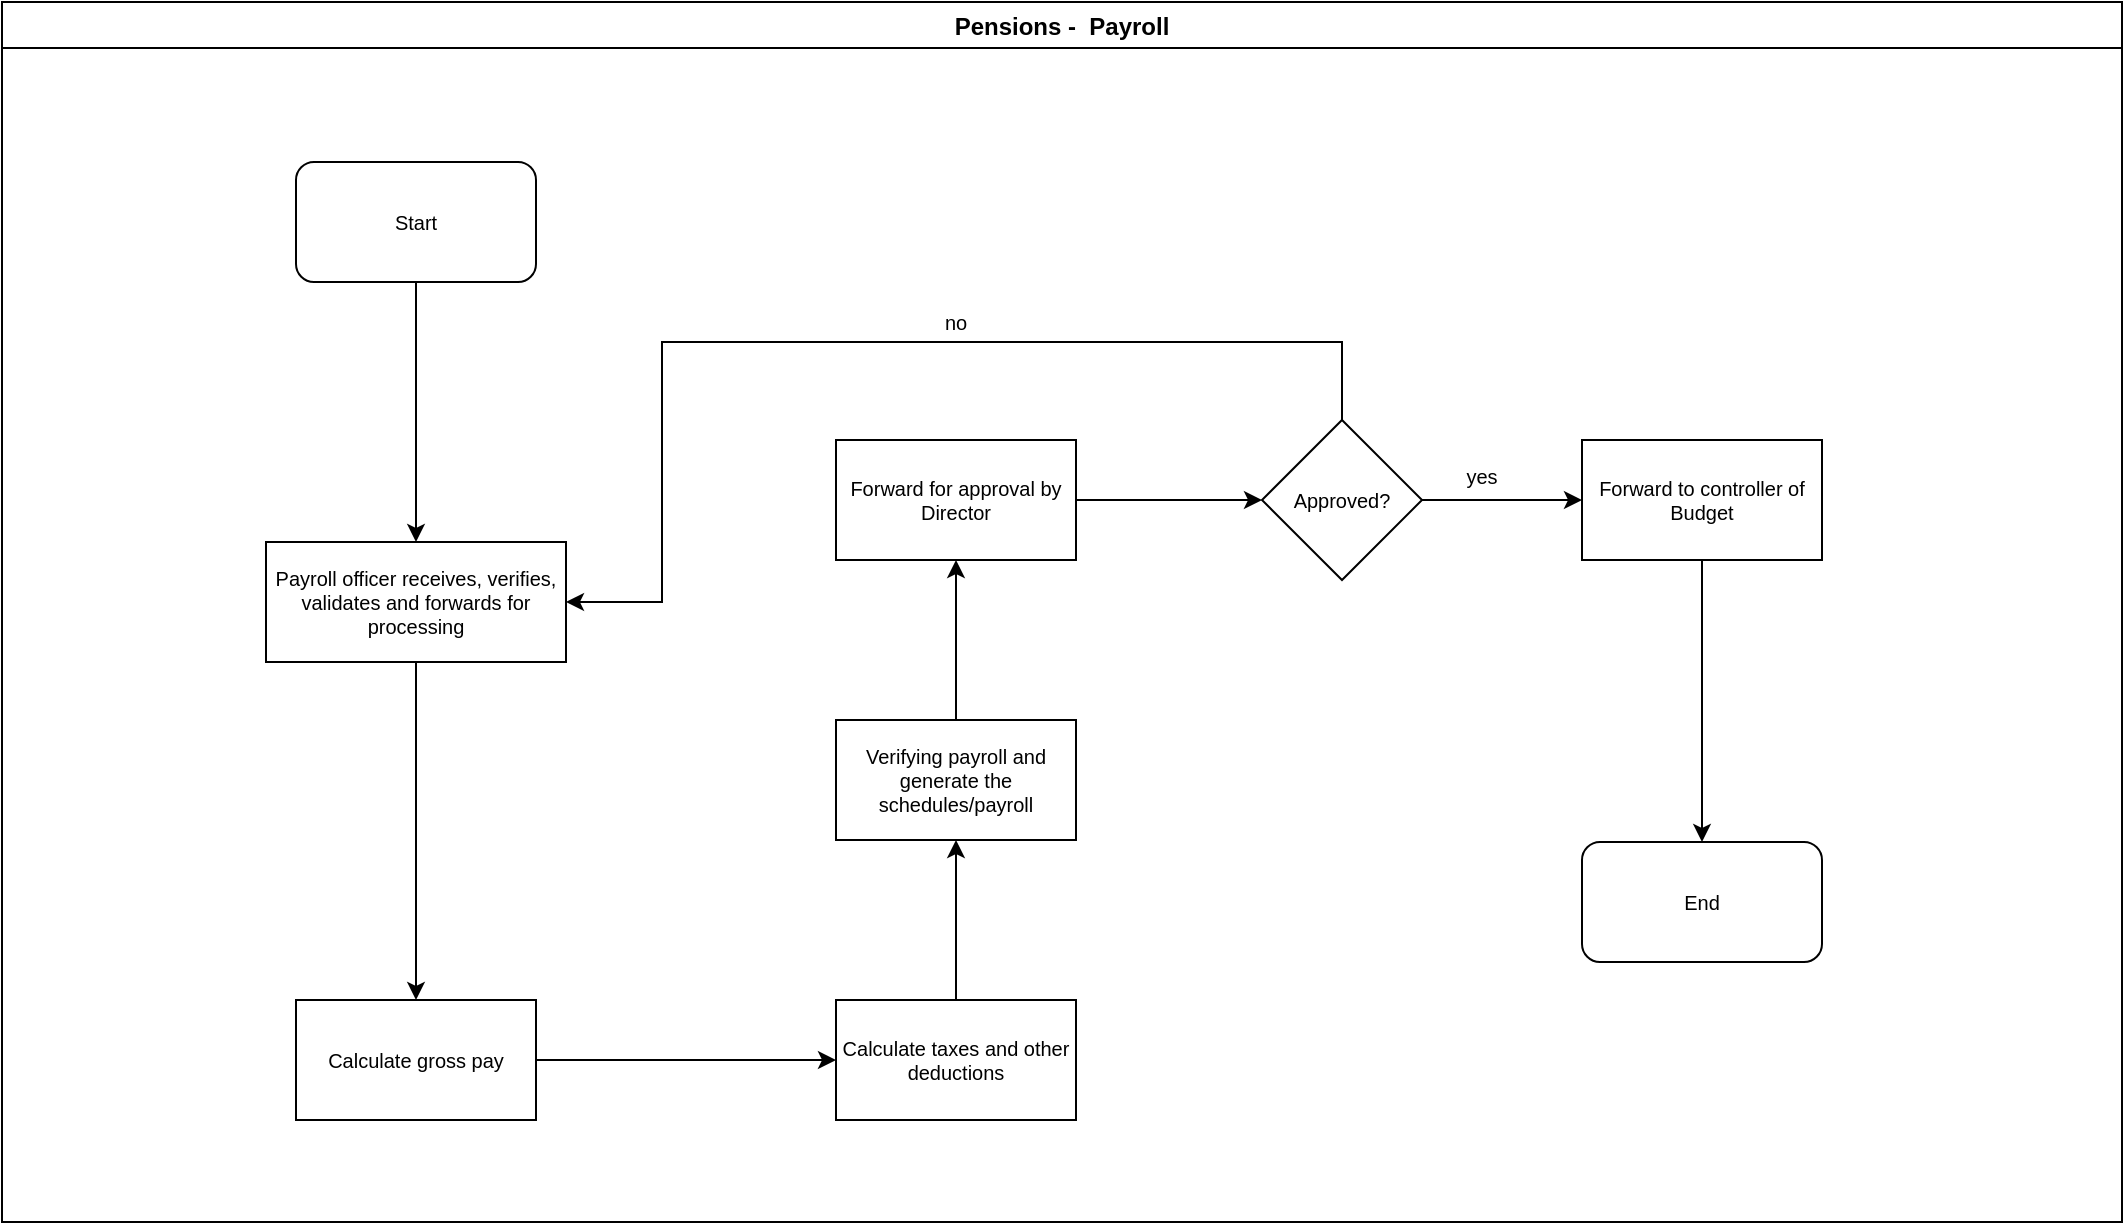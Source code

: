 <mxfile version="13.6.9" type="github">
  <diagram id="auMTKPqx2dahS01j6FM4" name="Page-1">
    <mxGraphModel dx="910" dy="487" grid="1" gridSize="10" guides="1" tooltips="1" connect="1" arrows="1" fold="1" page="1" pageScale="1" pageWidth="1169" pageHeight="827" math="0" shadow="0">
      <root>
        <mxCell id="0" />
        <mxCell id="1" parent="0" />
        <mxCell id="HwDCLhzgYCd7f9K3PAqx-1" value="Pensions -  Payroll" style="swimlane;" parent="1" vertex="1">
          <mxGeometry x="40" y="30" width="1060" height="610" as="geometry" />
        </mxCell>
        <mxCell id="HwDCLhzgYCd7f9K3PAqx-2" value="Start" style="rounded=1;whiteSpace=wrap;html=1;fontSize=10;" parent="HwDCLhzgYCd7f9K3PAqx-1" vertex="1">
          <mxGeometry x="147" y="80" width="120" height="60" as="geometry" />
        </mxCell>
        <mxCell id="HwDCLhzgYCd7f9K3PAqx-4" value="Payroll officer receives, verifies, validates and forwards for processing" style="rounded=0;whiteSpace=wrap;html=1;fontSize=10;" parent="HwDCLhzgYCd7f9K3PAqx-1" vertex="1">
          <mxGeometry x="132" y="270" width="150" height="60" as="geometry" />
        </mxCell>
        <mxCell id="HwDCLhzgYCd7f9K3PAqx-6" value="" style="edgeStyle=orthogonalEdgeStyle;rounded=0;orthogonalLoop=1;jettySize=auto;html=1;fontSize=10;entryX=0.5;entryY=0;entryDx=0;entryDy=0;" parent="HwDCLhzgYCd7f9K3PAqx-1" source="HwDCLhzgYCd7f9K3PAqx-2" target="HwDCLhzgYCd7f9K3PAqx-4" edge="1">
          <mxGeometry relative="1" as="geometry">
            <mxPoint x="207" y="220" as="targetPoint" />
          </mxGeometry>
        </mxCell>
        <mxCell id="HwDCLhzgYCd7f9K3PAqx-11" value="Calculate taxes and other deductions" style="whiteSpace=wrap;html=1;rounded=0;fontSize=10;" parent="HwDCLhzgYCd7f9K3PAqx-1" vertex="1">
          <mxGeometry x="417" y="499" width="120" height="60" as="geometry" />
        </mxCell>
        <mxCell id="HwDCLhzgYCd7f9K3PAqx-17" value="End" style="rounded=1;whiteSpace=wrap;html=1;fontSize=10;" parent="HwDCLhzgYCd7f9K3PAqx-1" vertex="1">
          <mxGeometry x="790" y="420" width="120" height="60" as="geometry" />
        </mxCell>
        <mxCell id="UyeSGtXwMTFWcHrUHL4v-1" value="Approved?" style="rhombus;whiteSpace=wrap;html=1;fontSize=10;" vertex="1" parent="HwDCLhzgYCd7f9K3PAqx-1">
          <mxGeometry x="630" y="209" width="80" height="80" as="geometry" />
        </mxCell>
        <mxCell id="UyeSGtXwMTFWcHrUHL4v-3" value="Forward to controller of Budget" style="whiteSpace=wrap;html=1;fontSize=10;" vertex="1" parent="HwDCLhzgYCd7f9K3PAqx-1">
          <mxGeometry x="790" y="219" width="120" height="60" as="geometry" />
        </mxCell>
        <mxCell id="UyeSGtXwMTFWcHrUHL4v-4" value="" style="edgeStyle=orthogonalEdgeStyle;rounded=0;orthogonalLoop=1;jettySize=auto;html=1;fontSize=10;" edge="1" parent="HwDCLhzgYCd7f9K3PAqx-1" source="UyeSGtXwMTFWcHrUHL4v-1" target="UyeSGtXwMTFWcHrUHL4v-3">
          <mxGeometry relative="1" as="geometry" />
        </mxCell>
        <mxCell id="UyeSGtXwMTFWcHrUHL4v-6" value="" style="edgeStyle=orthogonalEdgeStyle;rounded=0;orthogonalLoop=1;jettySize=auto;html=1;fontSize=10;entryX=0.5;entryY=0;entryDx=0;entryDy=0;" edge="1" parent="HwDCLhzgYCd7f9K3PAqx-1" source="UyeSGtXwMTFWcHrUHL4v-3" target="HwDCLhzgYCd7f9K3PAqx-17">
          <mxGeometry relative="1" as="geometry">
            <mxPoint x="850" y="359" as="targetPoint" />
          </mxGeometry>
        </mxCell>
        <mxCell id="UyeSGtXwMTFWcHrUHL4v-9" value="yes" style="text;html=1;strokeColor=none;fillColor=none;align=center;verticalAlign=middle;whiteSpace=wrap;rounded=0;fontSize=10;" vertex="1" parent="HwDCLhzgYCd7f9K3PAqx-1">
          <mxGeometry x="720" y="227" width="40" height="20" as="geometry" />
        </mxCell>
        <mxCell id="UyeSGtXwMTFWcHrUHL4v-11" value="" style="edgeStyle=orthogonalEdgeStyle;rounded=0;orthogonalLoop=1;jettySize=auto;html=1;fontSize=10;entryX=1;entryY=0.5;entryDx=0;entryDy=0;" edge="1" parent="HwDCLhzgYCd7f9K3PAqx-1" source="UyeSGtXwMTFWcHrUHL4v-1" target="HwDCLhzgYCd7f9K3PAqx-4">
          <mxGeometry relative="1" as="geometry">
            <mxPoint x="670" y="119" as="targetPoint" />
            <Array as="points">
              <mxPoint x="670" y="170" />
              <mxPoint x="330" y="170" />
              <mxPoint x="330" y="300" />
            </Array>
          </mxGeometry>
        </mxCell>
        <mxCell id="UyeSGtXwMTFWcHrUHL4v-12" value="no" style="text;html=1;strokeColor=none;fillColor=none;align=center;verticalAlign=middle;whiteSpace=wrap;rounded=0;fontSize=10;" vertex="1" parent="HwDCLhzgYCd7f9K3PAqx-1">
          <mxGeometry x="457" y="150" width="40" height="20" as="geometry" />
        </mxCell>
        <mxCell id="HwDCLhzgYCd7f9K3PAqx-8" value="" style="edgeStyle=orthogonalEdgeStyle;rounded=0;orthogonalLoop=1;jettySize=auto;html=1;fontSize=10;entryX=0.5;entryY=0;entryDx=0;entryDy=0;" parent="1" source="HwDCLhzgYCd7f9K3PAqx-4" target="HwDCLhzgYCd7f9K3PAqx-9" edge="1">
          <mxGeometry relative="1" as="geometry">
            <mxPoint x="247" y="389" as="targetPoint" />
          </mxGeometry>
        </mxCell>
        <mxCell id="HwDCLhzgYCd7f9K3PAqx-12" value="" style="edgeStyle=orthogonalEdgeStyle;rounded=0;orthogonalLoop=1;jettySize=auto;html=1;fontSize=10;" parent="1" source="HwDCLhzgYCd7f9K3PAqx-9" target="HwDCLhzgYCd7f9K3PAqx-11" edge="1">
          <mxGeometry relative="1" as="geometry" />
        </mxCell>
        <mxCell id="HwDCLhzgYCd7f9K3PAqx-9" value="Calculate gross pay" style="whiteSpace=wrap;html=1;rounded=0;fontSize=10;" parent="1" vertex="1">
          <mxGeometry x="187" y="529" width="120" height="60" as="geometry" />
        </mxCell>
        <mxCell id="HwDCLhzgYCd7f9K3PAqx-16" value="" style="edgeStyle=orthogonalEdgeStyle;rounded=0;orthogonalLoop=1;jettySize=auto;html=1;fontSize=10;" parent="1" source="HwDCLhzgYCd7f9K3PAqx-13" target="HwDCLhzgYCd7f9K3PAqx-15" edge="1">
          <mxGeometry relative="1" as="geometry" />
        </mxCell>
        <mxCell id="HwDCLhzgYCd7f9K3PAqx-13" value="Verifying payroll&amp;nbsp;and generate the schedules/payroll" style="whiteSpace=wrap;html=1;rounded=0;fontSize=10;" parent="1" vertex="1">
          <mxGeometry x="457" y="389" width="120" height="60" as="geometry" />
        </mxCell>
        <mxCell id="HwDCLhzgYCd7f9K3PAqx-14" value="" style="edgeStyle=orthogonalEdgeStyle;rounded=0;orthogonalLoop=1;jettySize=auto;html=1;fontSize=10;" parent="1" source="HwDCLhzgYCd7f9K3PAqx-11" target="HwDCLhzgYCd7f9K3PAqx-13" edge="1">
          <mxGeometry relative="1" as="geometry" />
        </mxCell>
        <mxCell id="HwDCLhzgYCd7f9K3PAqx-21" value="" style="edgeStyle=orthogonalEdgeStyle;rounded=0;orthogonalLoop=1;jettySize=auto;html=1;fontSize=10;" parent="1" source="HwDCLhzgYCd7f9K3PAqx-15" target="UyeSGtXwMTFWcHrUHL4v-1" edge="1">
          <mxGeometry relative="1" as="geometry">
            <mxPoint x="657" y="279" as="targetPoint" />
            <Array as="points">
              <mxPoint x="600" y="279" />
              <mxPoint x="600" y="279" />
            </Array>
          </mxGeometry>
        </mxCell>
        <mxCell id="HwDCLhzgYCd7f9K3PAqx-15" value="Forward for approval by Director" style="whiteSpace=wrap;html=1;rounded=0;fontSize=10;" parent="1" vertex="1">
          <mxGeometry x="457" y="249" width="120" height="60" as="geometry" />
        </mxCell>
      </root>
    </mxGraphModel>
  </diagram>
</mxfile>
